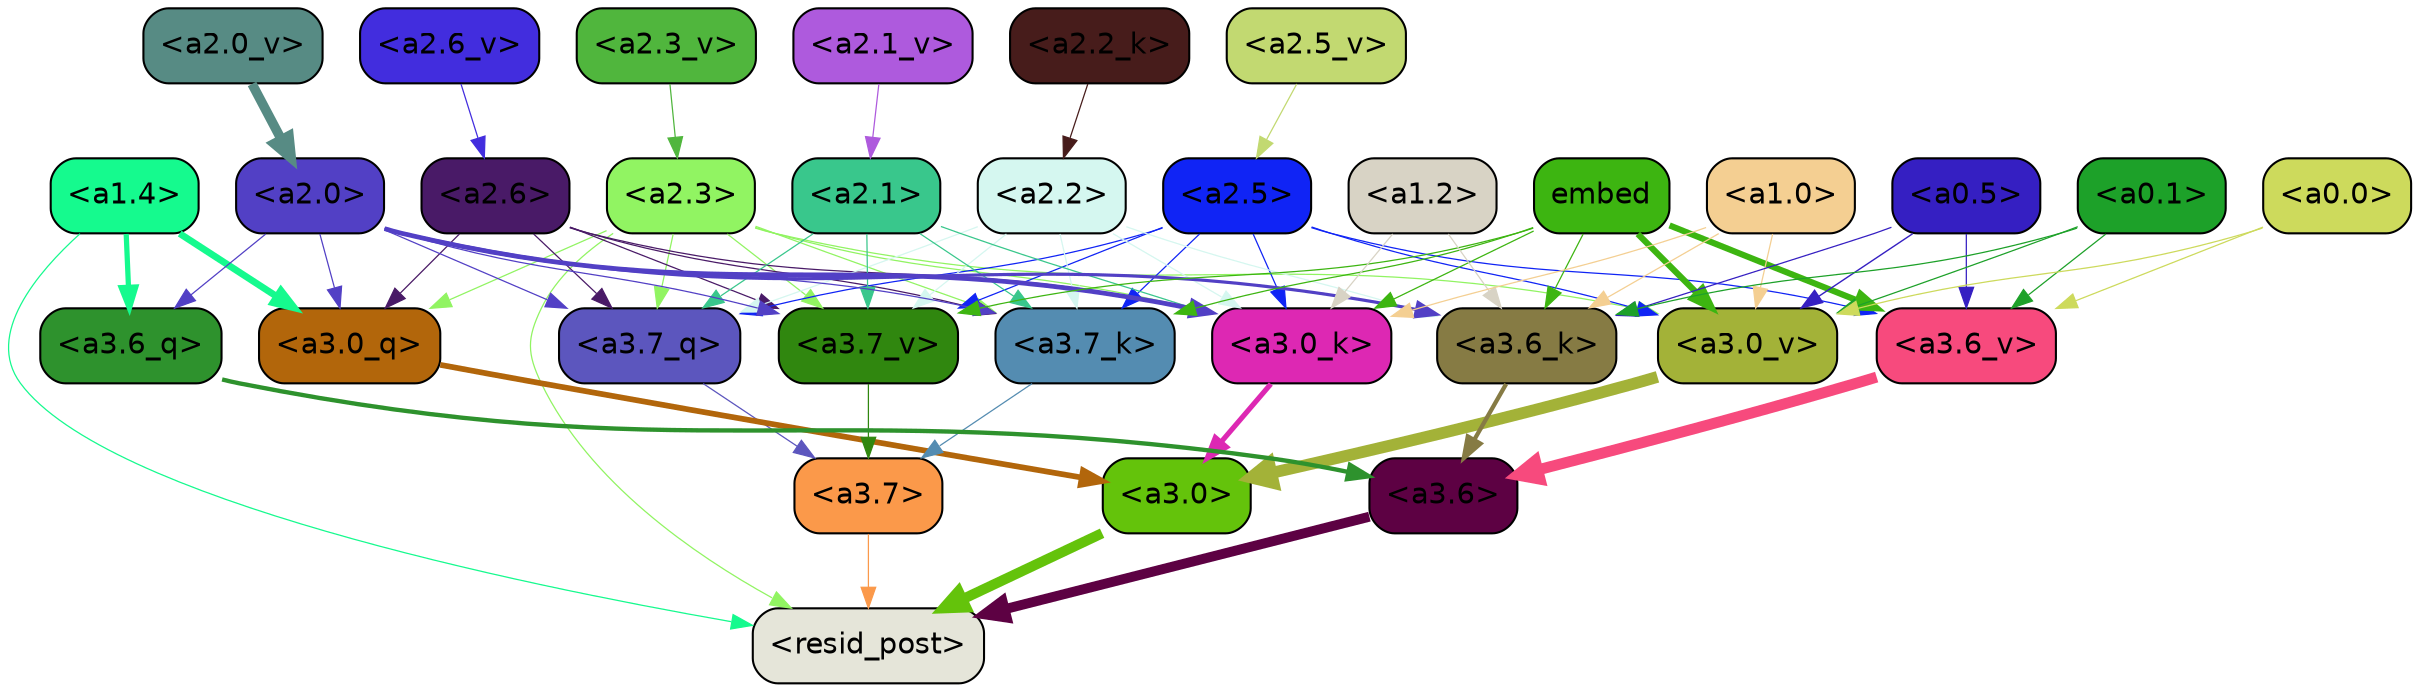 strict digraph "" {
	graph [bgcolor=transparent,
		layout=dot,
		overlap=false,
		splines=true
	];
	"<a3.7>"	[color=black,
		fillcolor="#fb994a",
		fontname=Helvetica,
		shape=box,
		style="filled, rounded"];
	"<resid_post>"	[color=black,
		fillcolor="#e5e5d9",
		fontname=Helvetica,
		shape=box,
		style="filled, rounded"];
	"<a3.7>" -> "<resid_post>"	[color="#fb994a",
		penwidth=0.6];
	"<a3.6>"	[color=black,
		fillcolor="#5d0143",
		fontname=Helvetica,
		shape=box,
		style="filled, rounded"];
	"<a3.6>" -> "<resid_post>"	[color="#5d0143",
		penwidth=4.753257989883423];
	"<a3.0>"	[color=black,
		fillcolor="#64c30b",
		fontname=Helvetica,
		shape=box,
		style="filled, rounded"];
	"<a3.0>" -> "<resid_post>"	[color="#64c30b",
		penwidth=4.90053927898407];
	"<a2.3>"	[color=black,
		fillcolor="#91f462",
		fontname=Helvetica,
		shape=box,
		style="filled, rounded"];
	"<a2.3>" -> "<resid_post>"	[color="#91f462",
		penwidth=0.6];
	"<a3.7_q>"	[color=black,
		fillcolor="#5c56be",
		fontname=Helvetica,
		shape=box,
		style="filled, rounded"];
	"<a2.3>" -> "<a3.7_q>"	[color="#91f462",
		penwidth=0.6];
	"<a3.0_q>"	[color=black,
		fillcolor="#b2660b",
		fontname=Helvetica,
		shape=box,
		style="filled, rounded"];
	"<a2.3>" -> "<a3.0_q>"	[color="#91f462",
		penwidth=0.6];
	"<a3.7_k>"	[color=black,
		fillcolor="#548cb1",
		fontname=Helvetica,
		shape=box,
		style="filled, rounded"];
	"<a2.3>" -> "<a3.7_k>"	[color="#91f462",
		penwidth=0.6];
	"<a3.0_k>"	[color=black,
		fillcolor="#dd28b3",
		fontname=Helvetica,
		shape=box,
		style="filled, rounded"];
	"<a2.3>" -> "<a3.0_k>"	[color="#91f462",
		penwidth=0.6];
	"<a3.7_v>"	[color=black,
		fillcolor="#30870f",
		fontname=Helvetica,
		shape=box,
		style="filled, rounded"];
	"<a2.3>" -> "<a3.7_v>"	[color="#91f462",
		penwidth=0.6];
	"<a3.0_v>"	[color=black,
		fillcolor="#a3b238",
		fontname=Helvetica,
		shape=box,
		style="filled, rounded"];
	"<a2.3>" -> "<a3.0_v>"	[color="#91f462",
		penwidth=0.6];
	"<a1.4>"	[color=black,
		fillcolor="#15fa8e",
		fontname=Helvetica,
		shape=box,
		style="filled, rounded"];
	"<a1.4>" -> "<resid_post>"	[color="#15fa8e",
		penwidth=0.6];
	"<a3.6_q>"	[color=black,
		fillcolor="#2e922d",
		fontname=Helvetica,
		shape=box,
		style="filled, rounded"];
	"<a1.4>" -> "<a3.6_q>"	[color="#15fa8e",
		penwidth=2.5149343013763428];
	"<a1.4>" -> "<a3.0_q>"	[color="#15fa8e",
		penwidth=3.2760138511657715];
	"<a3.7_q>" -> "<a3.7>"	[color="#5c56be",
		penwidth=0.6];
	"<a3.6_q>" -> "<a3.6>"	[color="#2e922d",
		penwidth=2.091020345687866];
	"<a3.0_q>" -> "<a3.0>"	[color="#b2660b",
		penwidth=2.7421876192092896];
	"<a3.7_k>" -> "<a3.7>"	[color="#548cb1",
		penwidth=0.6];
	"<a3.6_k>"	[color=black,
		fillcolor="#867b44",
		fontname=Helvetica,
		shape=box,
		style="filled, rounded"];
	"<a3.6_k>" -> "<a3.6>"	[color="#867b44",
		penwidth=2.048597991466522];
	"<a3.0_k>" -> "<a3.0>"	[color="#dd28b3",
		penwidth=2.476402521133423];
	"<a3.7_v>" -> "<a3.7>"	[color="#30870f",
		penwidth=0.6];
	"<a3.6_v>"	[color=black,
		fillcolor="#f74a7d",
		fontname=Helvetica,
		shape=box,
		style="filled, rounded"];
	"<a3.6_v>" -> "<a3.6>"	[color="#f74a7d",
		penwidth=5.2550448179244995];
	"<a3.0_v>" -> "<a3.0>"	[color="#a3b238",
		penwidth=5.652270674705505];
	"<a2.6>"	[color=black,
		fillcolor="#491a67",
		fontname=Helvetica,
		shape=box,
		style="filled, rounded"];
	"<a2.6>" -> "<a3.7_q>"	[color="#491a67",
		penwidth=0.6];
	"<a2.6>" -> "<a3.0_q>"	[color="#491a67",
		penwidth=0.6];
	"<a2.6>" -> "<a3.7_k>"	[color="#491a67",
		penwidth=0.6];
	"<a2.6>" -> "<a3.0_k>"	[color="#491a67",
		penwidth=0.6];
	"<a2.6>" -> "<a3.7_v>"	[color="#491a67",
		penwidth=0.6];
	"<a2.5>"	[color=black,
		fillcolor="#1024f5",
		fontname=Helvetica,
		shape=box,
		style="filled, rounded"];
	"<a2.5>" -> "<a3.7_q>"	[color="#1024f5",
		penwidth=0.6];
	"<a2.5>" -> "<a3.7_k>"	[color="#1024f5",
		penwidth=0.6];
	"<a2.5>" -> "<a3.0_k>"	[color="#1024f5",
		penwidth=0.6];
	"<a2.5>" -> "<a3.7_v>"	[color="#1024f5",
		penwidth=0.6];
	"<a2.5>" -> "<a3.6_v>"	[color="#1024f5",
		penwidth=0.6];
	"<a2.5>" -> "<a3.0_v>"	[color="#1024f5",
		penwidth=0.6];
	"<a2.2>"	[color=black,
		fillcolor="#d5f7f0",
		fontname=Helvetica,
		shape=box,
		style="filled, rounded"];
	"<a2.2>" -> "<a3.7_q>"	[color="#d5f7f0",
		penwidth=0.6];
	"<a2.2>" -> "<a3.7_k>"	[color="#d5f7f0",
		penwidth=0.6];
	"<a2.2>" -> "<a3.6_k>"	[color="#d5f7f0",
		penwidth=0.6];
	"<a2.2>" -> "<a3.0_k>"	[color="#d5f7f0",
		penwidth=0.6];
	"<a2.2>" -> "<a3.7_v>"	[color="#d5f7f0",
		penwidth=0.6];
	"<a2.1>"	[color=black,
		fillcolor="#39c78c",
		fontname=Helvetica,
		shape=box,
		style="filled, rounded"];
	"<a2.1>" -> "<a3.7_q>"	[color="#39c78c",
		penwidth=0.6];
	"<a2.1>" -> "<a3.7_k>"	[color="#39c78c",
		penwidth=0.6];
	"<a2.1>" -> "<a3.0_k>"	[color="#39c78c",
		penwidth=0.6];
	"<a2.1>" -> "<a3.7_v>"	[color="#39c78c",
		penwidth=0.6];
	"<a2.0>"	[color=black,
		fillcolor="#5240c5",
		fontname=Helvetica,
		shape=box,
		style="filled, rounded"];
	"<a2.0>" -> "<a3.7_q>"	[color="#5240c5",
		penwidth=0.6];
	"<a2.0>" -> "<a3.6_q>"	[color="#5240c5",
		penwidth=0.6];
	"<a2.0>" -> "<a3.0_q>"	[color="#5240c5",
		penwidth=0.6];
	"<a2.0>" -> "<a3.7_k>"	[color="#5240c5",
		penwidth=0.6];
	"<a2.0>" -> "<a3.6_k>"	[color="#5240c5",
		penwidth=1.5290023684501648];
	"<a2.0>" -> "<a3.0_k>"	[color="#5240c5",
		penwidth=2.2635570764541626];
	"<a2.0>" -> "<a3.7_v>"	[color="#5240c5",
		penwidth=0.6];
	embed	[color=black,
		fillcolor="#3db511",
		fontname=Helvetica,
		shape=box,
		style="filled, rounded"];
	embed -> "<a3.7_k>"	[color="#3db511",
		penwidth=0.6];
	embed -> "<a3.6_k>"	[color="#3db511",
		penwidth=0.6];
	embed -> "<a3.0_k>"	[color="#3db511",
		penwidth=0.6];
	embed -> "<a3.7_v>"	[color="#3db511",
		penwidth=0.6];
	embed -> "<a3.6_v>"	[color="#3db511",
		penwidth=2.9556376338005066];
	embed -> "<a3.0_v>"	[color="#3db511",
		penwidth=2.972973108291626];
	"<a1.2>"	[color=black,
		fillcolor="#d8d3c5",
		fontname=Helvetica,
		shape=box,
		style="filled, rounded"];
	"<a1.2>" -> "<a3.6_k>"	[color="#d8d3c5",
		penwidth=0.6];
	"<a1.2>" -> "<a3.0_k>"	[color="#d8d3c5",
		penwidth=0.6];
	"<a1.0>"	[color=black,
		fillcolor="#f4cf92",
		fontname=Helvetica,
		shape=box,
		style="filled, rounded"];
	"<a1.0>" -> "<a3.6_k>"	[color="#f4cf92",
		penwidth=0.6];
	"<a1.0>" -> "<a3.0_k>"	[color="#f4cf92",
		penwidth=0.6];
	"<a1.0>" -> "<a3.0_v>"	[color="#f4cf92",
		penwidth=0.6];
	"<a0.5>"	[color=black,
		fillcolor="#351fc2",
		fontname=Helvetica,
		shape=box,
		style="filled, rounded"];
	"<a0.5>" -> "<a3.6_k>"	[color="#351fc2",
		penwidth=0.6];
	"<a0.5>" -> "<a3.6_v>"	[color="#351fc2",
		penwidth=0.6];
	"<a0.5>" -> "<a3.0_v>"	[color="#351fc2",
		penwidth=0.6790935099124908];
	"<a0.1>"	[color=black,
		fillcolor="#1da129",
		fontname=Helvetica,
		shape=box,
		style="filled, rounded"];
	"<a0.1>" -> "<a3.6_k>"	[color="#1da129",
		penwidth=0.6];
	"<a0.1>" -> "<a3.6_v>"	[color="#1da129",
		penwidth=0.6];
	"<a0.1>" -> "<a3.0_v>"	[color="#1da129",
		penwidth=0.6];
	"<a0.0>"	[color=black,
		fillcolor="#cdda5c",
		fontname=Helvetica,
		shape=box,
		style="filled, rounded"];
	"<a0.0>" -> "<a3.6_v>"	[color="#cdda5c",
		penwidth=0.6];
	"<a0.0>" -> "<a3.0_v>"	[color="#cdda5c",
		penwidth=0.6];
	"<a2.2_k>"	[color=black,
		fillcolor="#471c1b",
		fontname=Helvetica,
		shape=box,
		style="filled, rounded"];
	"<a2.2_k>" -> "<a2.2>"	[color="#471c1b",
		penwidth=0.6];
	"<a2.6_v>"	[color=black,
		fillcolor="#422dde",
		fontname=Helvetica,
		shape=box,
		style="filled, rounded"];
	"<a2.6_v>" -> "<a2.6>"	[color="#422dde",
		penwidth=0.6];
	"<a2.5_v>"	[color=black,
		fillcolor="#c2d971",
		fontname=Helvetica,
		shape=box,
		style="filled, rounded"];
	"<a2.5_v>" -> "<a2.5>"	[color="#c2d971",
		penwidth=0.6];
	"<a2.3_v>"	[color=black,
		fillcolor="#50b63d",
		fontname=Helvetica,
		shape=box,
		style="filled, rounded"];
	"<a2.3_v>" -> "<a2.3>"	[color="#50b63d",
		penwidth=0.6];
	"<a2.1_v>"	[color=black,
		fillcolor="#ae5add",
		fontname=Helvetica,
		shape=box,
		style="filled, rounded"];
	"<a2.1_v>" -> "<a2.1>"	[color="#ae5add",
		penwidth=0.6];
	"<a2.0_v>"	[color=black,
		fillcolor="#578b84",
		fontname=Helvetica,
		shape=box,
		style="filled, rounded"];
	"<a2.0_v>" -> "<a2.0>"	[color="#578b84",
		penwidth=4.611755967140198];
}

